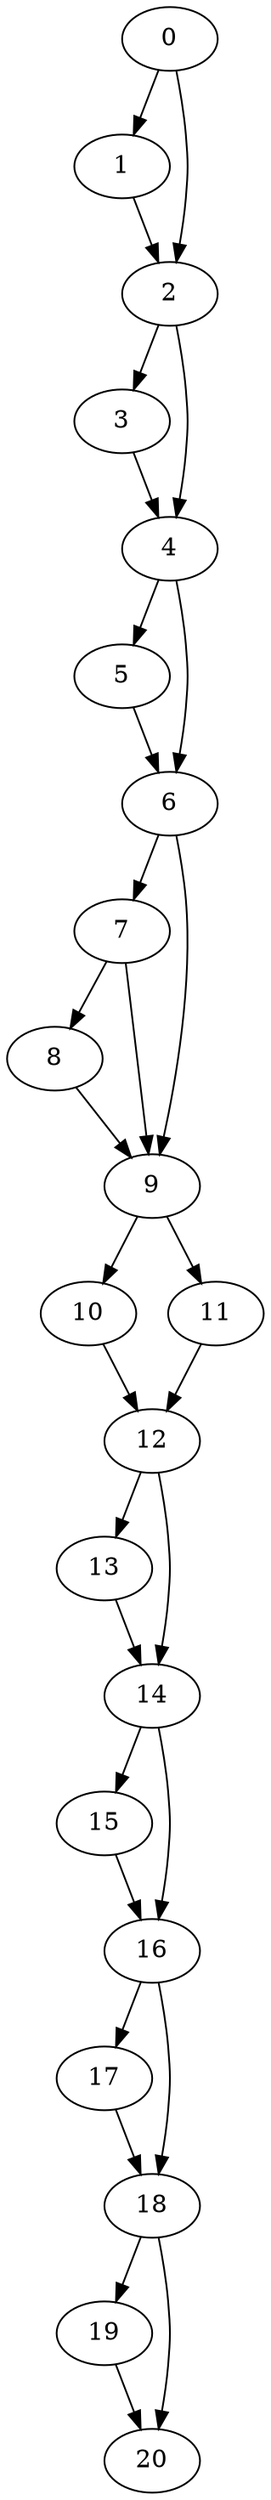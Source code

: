 digraph {
	0
	1
	2
	3
	4
	5
	6
	7
	8
	9
	10
	11
	12
	13
	14
	15
	16
	17
	18
	19
	20
	4 -> 6
	5 -> 6
	16 -> 18
	17 -> 18
	18 -> 19
	0 -> 1
	0 -> 2
	1 -> 2
	3 -> 4
	2 -> 4
	14 -> 15
	14 -> 16
	15 -> 16
	19 -> 20
	18 -> 20
	4 -> 5
	6 -> 9
	7 -> 9
	8 -> 9
	12 -> 14
	13 -> 14
	12 -> 13
	2 -> 3
	6 -> 7
	10 -> 12
	11 -> 12
	9 -> 11
	16 -> 17
	7 -> 8
	9 -> 10
}
